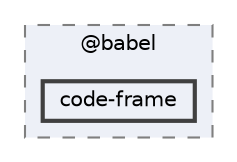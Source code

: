digraph "C:/Users/arisc/OneDrive/Documents/GitHub/FINAL/EcoEats-Project/node_modules/@babel/code-frame"
{
 // LATEX_PDF_SIZE
  bgcolor="transparent";
  edge [fontname=Helvetica,fontsize=10,labelfontname=Helvetica,labelfontsize=10];
  node [fontname=Helvetica,fontsize=10,shape=box,height=0.2,width=0.4];
  compound=true
  subgraph clusterdir_722061c1cf8b4789a21e021c5ce72eb2 {
    graph [ bgcolor="#edf0f7", pencolor="grey50", label="@babel", fontname=Helvetica,fontsize=10 style="filled,dashed", URL="dir_722061c1cf8b4789a21e021c5ce72eb2.html",tooltip=""]
  dir_eba173a525a0dd1315a50097c81890a3 [label="code-frame", fillcolor="#edf0f7", color="grey25", style="filled,bold", URL="dir_eba173a525a0dd1315a50097c81890a3.html",tooltip=""];
  }
}
